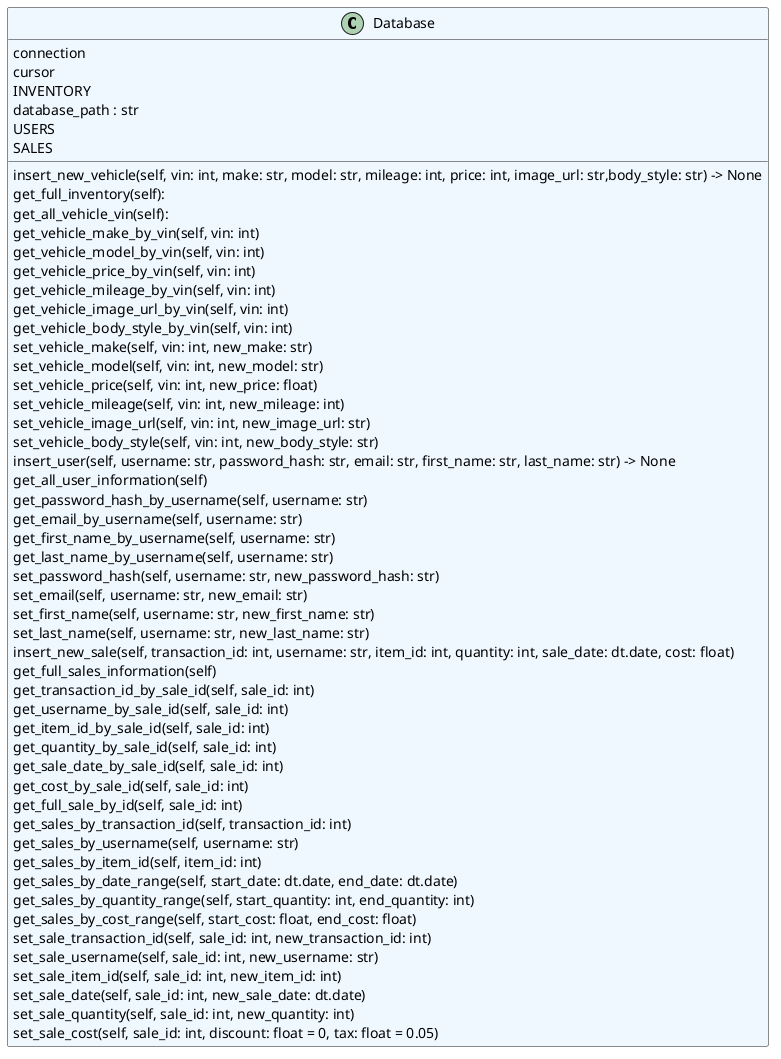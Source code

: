@startuml classes
set namespaceSeparator none
class "Database" as database.db.Database #aliceblue {
  connection
  cursor
  INVENTORY
  database_path : str
  insert_new_vehicle(self, vin: int, make: str, model: str, mileage: int, price: int, image_url: str,body_style: str) -> None
  get_full_inventory(self):
  get_all_vehicle_vin(self):
  get_vehicle_make_by_vin(self, vin: int)
  get_vehicle_model_by_vin(self, vin: int)
  get_vehicle_price_by_vin(self, vin: int)
  get_vehicle_mileage_by_vin(self, vin: int)
  get_vehicle_image_url_by_vin(self, vin: int)
  get_vehicle_body_style_by_vin(self, vin: int)
  set_vehicle_make(self, vin: int, new_make: str)
  set_vehicle_model(self, vin: int, new_model: str)
  set_vehicle_price(self, vin: int, new_price: float) 
  set_vehicle_mileage(self, vin: int, new_mileage: int)
  set_vehicle_image_url(self, vin: int, new_image_url: str)
  set_vehicle_body_style(self, vin: int, new_body_style: str)
  USERS
  insert_user(self, username: str, password_hash: str, email: str, first_name: str, last_name: str) -> None
  get_all_user_information(self)
  get_password_hash_by_username(self, username: str)
  get_email_by_username(self, username: str)
  get_first_name_by_username(self, username: str)
  get_last_name_by_username(self, username: str)
  set_password_hash(self, username: str, new_password_hash: str)
  set_email(self, username: str, new_email: str)
  set_first_name(self, username: str, new_first_name: str)
  set_last_name(self, username: str, new_last_name: str)
  SALES
  insert_new_sale(self, transaction_id: int, username: str, item_id: int, quantity: int, sale_date: dt.date, cost: float)
  get_full_sales_information(self)
  get_transaction_id_by_sale_id(self, sale_id: int)
  get_username_by_sale_id(self, sale_id: int)
  get_item_id_by_sale_id(self, sale_id: int)
  get_quantity_by_sale_id(self, sale_id: int)
  get_sale_date_by_sale_id(self, sale_id: int)
  get_cost_by_sale_id(self, sale_id: int)
  get_full_sale_by_id(self, sale_id: int)
  get_sales_by_transaction_id(self, transaction_id: int)
  get_sales_by_username(self, username: str)
  get_sales_by_item_id(self, item_id: int)
  get_sales_by_date_range(self, start_date: dt.date, end_date: dt.date)
  get_sales_by_quantity_range(self, start_quantity: int, end_quantity: int)
  get_sales_by_cost_range(self, start_cost: float, end_cost: float)
  set_sale_transaction_id(self, sale_id: int, new_transaction_id: int)
  set_sale_username(self, sale_id: int, new_username: str)
  set_sale_item_id(self, sale_id: int, new_item_id: int)
  set_sale_date(self, sale_id: int, new_sale_date: dt.date)
  set_sale_quantity(self, sale_id: int, new_quantity: int)
  set_sale_cost(self, sale_id: int, discount: float = 0, tax: float = 0.05)
}
@enduml
